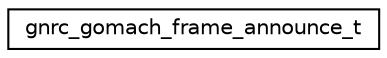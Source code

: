 digraph "Graphical Class Hierarchy"
{
 // LATEX_PDF_SIZE
  edge [fontname="Helvetica",fontsize="10",labelfontname="Helvetica",labelfontsize="10"];
  node [fontname="Helvetica",fontsize="10",shape=record];
  rankdir="LR";
  Node0 [label="gnrc_gomach_frame_announce_t",height=0.2,width=0.4,color="black", fillcolor="white", style="filled",URL="$structgnrc__gomach__frame__announce__t.html",tooltip="GoMacH sub-channel announce frame."];
}
